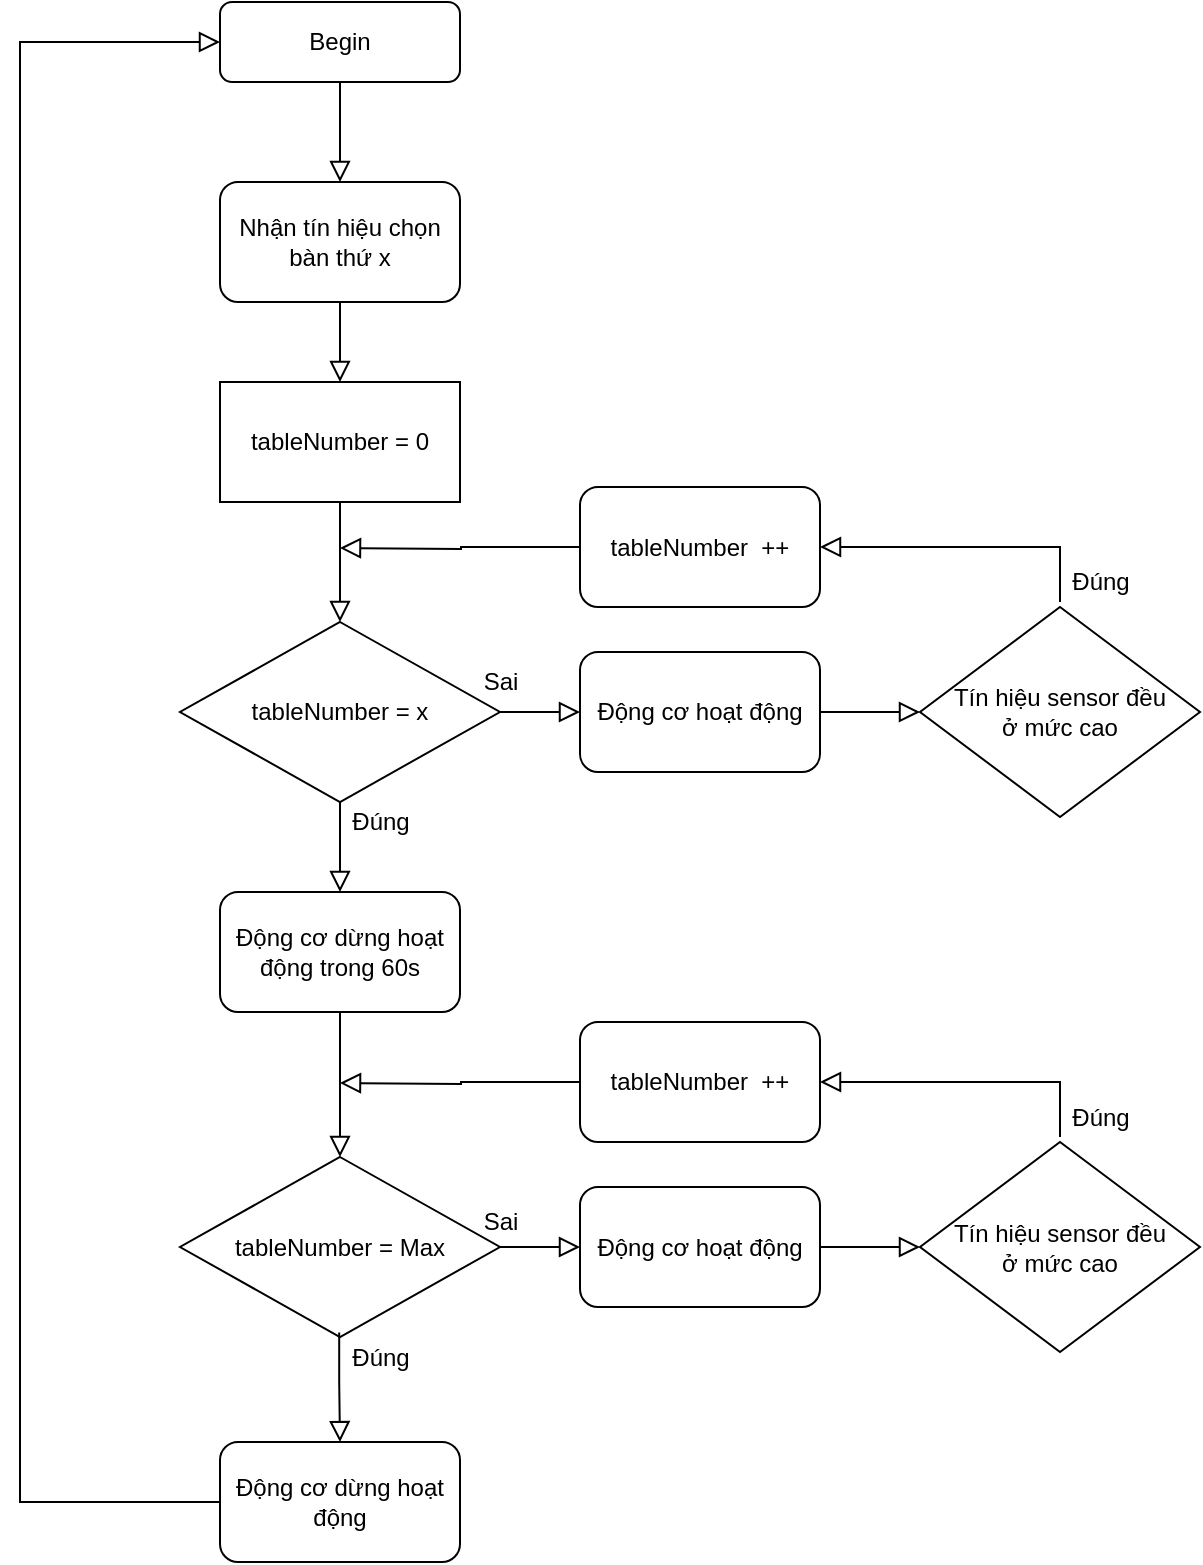 <mxfile version="14.7.0" type="github">
  <diagram id="C5RBs43oDa-KdzZeNtuy" name="Page-1">
    <mxGraphModel dx="1038" dy="617" grid="1" gridSize="10" guides="1" tooltips="1" connect="1" arrows="1" fold="1" page="1" pageScale="1" pageWidth="827" pageHeight="1169" math="0" shadow="0">
      <root>
        <mxCell id="WIyWlLk6GJQsqaUBKTNV-0" />
        <mxCell id="WIyWlLk6GJQsqaUBKTNV-1" parent="WIyWlLk6GJQsqaUBKTNV-0" />
        <mxCell id="WIyWlLk6GJQsqaUBKTNV-2" value="" style="rounded=0;html=1;jettySize=auto;orthogonalLoop=1;fontSize=11;endArrow=block;endFill=0;endSize=8;strokeWidth=1;shadow=0;labelBackgroundColor=none;edgeStyle=orthogonalEdgeStyle;" parent="WIyWlLk6GJQsqaUBKTNV-1" source="WIyWlLk6GJQsqaUBKTNV-3" edge="1">
          <mxGeometry relative="1" as="geometry">
            <mxPoint x="220" y="170" as="targetPoint" />
          </mxGeometry>
        </mxCell>
        <mxCell id="WIyWlLk6GJQsqaUBKTNV-3" value="Begin" style="rounded=1;whiteSpace=wrap;html=1;fontSize=12;glass=0;strokeWidth=1;shadow=0;" parent="WIyWlLk6GJQsqaUBKTNV-1" vertex="1">
          <mxGeometry x="160" y="80" width="120" height="40" as="geometry" />
        </mxCell>
        <mxCell id="ngNnAUoJCKkPHYVkt-OO-0" value="Nhận tín hiệu chọn bàn thứ x" style="rounded=1;whiteSpace=wrap;html=1;" vertex="1" parent="WIyWlLk6GJQsqaUBKTNV-1">
          <mxGeometry x="160" y="170" width="120" height="60" as="geometry" />
        </mxCell>
        <mxCell id="ngNnAUoJCKkPHYVkt-OO-1" value="tableNumber = 0" style="rounded=0;whiteSpace=wrap;html=1;" vertex="1" parent="WIyWlLk6GJQsqaUBKTNV-1">
          <mxGeometry x="160" y="270" width="120" height="60" as="geometry" />
        </mxCell>
        <mxCell id="ngNnAUoJCKkPHYVkt-OO-3" value="" style="rounded=0;html=1;jettySize=auto;orthogonalLoop=1;fontSize=11;endArrow=block;endFill=0;endSize=8;strokeWidth=1;shadow=0;labelBackgroundColor=none;edgeStyle=orthogonalEdgeStyle;exitX=0.5;exitY=1;exitDx=0;exitDy=0;entryX=0.5;entryY=0;entryDx=0;entryDy=0;" edge="1" parent="WIyWlLk6GJQsqaUBKTNV-1" source="ngNnAUoJCKkPHYVkt-OO-0" target="ngNnAUoJCKkPHYVkt-OO-1">
          <mxGeometry relative="1" as="geometry">
            <mxPoint x="230" y="130" as="sourcePoint" />
            <mxPoint x="230" y="180" as="targetPoint" />
          </mxGeometry>
        </mxCell>
        <mxCell id="ngNnAUoJCKkPHYVkt-OO-4" value="tableNumber = x" style="rhombus;whiteSpace=wrap;html=1;" vertex="1" parent="WIyWlLk6GJQsqaUBKTNV-1">
          <mxGeometry x="140" y="390" width="160" height="90" as="geometry" />
        </mxCell>
        <mxCell id="ngNnAUoJCKkPHYVkt-OO-6" value="" style="rounded=0;html=1;jettySize=auto;orthogonalLoop=1;fontSize=11;endArrow=block;endFill=0;endSize=8;strokeWidth=1;shadow=0;labelBackgroundColor=none;edgeStyle=orthogonalEdgeStyle;exitX=0.5;exitY=1;exitDx=0;exitDy=0;entryX=0.5;entryY=0;entryDx=0;entryDy=0;" edge="1" parent="WIyWlLk6GJQsqaUBKTNV-1" source="ngNnAUoJCKkPHYVkt-OO-1" target="ngNnAUoJCKkPHYVkt-OO-4">
          <mxGeometry relative="1" as="geometry">
            <mxPoint x="230" y="130" as="sourcePoint" />
            <mxPoint x="230" y="180" as="targetPoint" />
          </mxGeometry>
        </mxCell>
        <mxCell id="ngNnAUoJCKkPHYVkt-OO-7" value="Động cơ hoạt động" style="rounded=1;whiteSpace=wrap;html=1;" vertex="1" parent="WIyWlLk6GJQsqaUBKTNV-1">
          <mxGeometry x="340" y="405" width="120" height="60" as="geometry" />
        </mxCell>
        <mxCell id="ngNnAUoJCKkPHYVkt-OO-8" value="" style="rounded=0;html=1;jettySize=auto;orthogonalLoop=1;fontSize=11;endArrow=block;endFill=0;endSize=8;strokeWidth=1;shadow=0;labelBackgroundColor=none;edgeStyle=orthogonalEdgeStyle;exitX=1;exitY=0.5;exitDx=0;exitDy=0;entryX=0;entryY=0.5;entryDx=0;entryDy=0;" edge="1" parent="WIyWlLk6GJQsqaUBKTNV-1" source="ngNnAUoJCKkPHYVkt-OO-4" target="ngNnAUoJCKkPHYVkt-OO-7">
          <mxGeometry relative="1" as="geometry">
            <mxPoint x="230" y="340" as="sourcePoint" />
            <mxPoint x="230" y="400" as="targetPoint" />
          </mxGeometry>
        </mxCell>
        <mxCell id="ngNnAUoJCKkPHYVkt-OO-9" value="Tín hiệu sensor đều &lt;br&gt;ở mức cao" style="rhombus;whiteSpace=wrap;html=1;" vertex="1" parent="WIyWlLk6GJQsqaUBKTNV-1">
          <mxGeometry x="510" y="382.5" width="140" height="105" as="geometry" />
        </mxCell>
        <mxCell id="ngNnAUoJCKkPHYVkt-OO-10" value="" style="rounded=0;html=1;jettySize=auto;orthogonalLoop=1;fontSize=11;endArrow=block;endFill=0;endSize=8;strokeWidth=1;shadow=0;labelBackgroundColor=none;edgeStyle=orthogonalEdgeStyle;exitX=1;exitY=0.5;exitDx=0;exitDy=0;entryX=0;entryY=0.5;entryDx=0;entryDy=0;" edge="1" parent="WIyWlLk6GJQsqaUBKTNV-1" source="ngNnAUoJCKkPHYVkt-OO-7" target="ngNnAUoJCKkPHYVkt-OO-9">
          <mxGeometry relative="1" as="geometry">
            <mxPoint x="240" y="350" as="sourcePoint" />
            <mxPoint x="240" y="410" as="targetPoint" />
          </mxGeometry>
        </mxCell>
        <mxCell id="ngNnAUoJCKkPHYVkt-OO-11" value="tableNumber&amp;nbsp; ++" style="rounded=1;whiteSpace=wrap;html=1;" vertex="1" parent="WIyWlLk6GJQsqaUBKTNV-1">
          <mxGeometry x="340" y="322.5" width="120" height="60" as="geometry" />
        </mxCell>
        <mxCell id="ngNnAUoJCKkPHYVkt-OO-12" value="" style="rounded=0;html=1;jettySize=auto;orthogonalLoop=1;fontSize=11;endArrow=block;endFill=0;endSize=8;strokeWidth=1;shadow=0;labelBackgroundColor=none;edgeStyle=orthogonalEdgeStyle;entryX=1;entryY=0.5;entryDx=0;entryDy=0;" edge="1" parent="WIyWlLk6GJQsqaUBKTNV-1" target="ngNnAUoJCKkPHYVkt-OO-11">
          <mxGeometry relative="1" as="geometry">
            <mxPoint x="580" y="380" as="sourcePoint" />
            <mxPoint x="250" y="420" as="targetPoint" />
            <Array as="points">
              <mxPoint x="580" y="353" />
            </Array>
          </mxGeometry>
        </mxCell>
        <mxCell id="ngNnAUoJCKkPHYVkt-OO-13" value="Đúng" style="text;html=1;align=center;verticalAlign=middle;resizable=0;points=[];autosize=1;strokeColor=none;" vertex="1" parent="WIyWlLk6GJQsqaUBKTNV-1">
          <mxGeometry x="580" y="360" width="40" height="20" as="geometry" />
        </mxCell>
        <mxCell id="ngNnAUoJCKkPHYVkt-OO-14" value="" style="rounded=0;html=1;jettySize=auto;orthogonalLoop=1;fontSize=11;endArrow=block;endFill=0;endSize=8;strokeWidth=1;shadow=0;labelBackgroundColor=none;edgeStyle=orthogonalEdgeStyle;exitX=0;exitY=0.5;exitDx=0;exitDy=0;" edge="1" parent="WIyWlLk6GJQsqaUBKTNV-1" source="ngNnAUoJCKkPHYVkt-OO-11">
          <mxGeometry relative="1" as="geometry">
            <mxPoint x="260" y="370" as="sourcePoint" />
            <mxPoint x="220" y="353" as="targetPoint" />
          </mxGeometry>
        </mxCell>
        <mxCell id="ngNnAUoJCKkPHYVkt-OO-15" value="Động cơ dừng hoạt động trong 60s" style="rounded=1;whiteSpace=wrap;html=1;" vertex="1" parent="WIyWlLk6GJQsqaUBKTNV-1">
          <mxGeometry x="160" y="525" width="120" height="60" as="geometry" />
        </mxCell>
        <mxCell id="ngNnAUoJCKkPHYVkt-OO-16" value="" style="rounded=0;html=1;jettySize=auto;orthogonalLoop=1;fontSize=11;endArrow=block;endFill=0;endSize=8;strokeWidth=1;shadow=0;labelBackgroundColor=none;edgeStyle=orthogonalEdgeStyle;exitX=0.5;exitY=1;exitDx=0;exitDy=0;entryX=0.5;entryY=0;entryDx=0;entryDy=0;" edge="1" parent="WIyWlLk6GJQsqaUBKTNV-1" source="ngNnAUoJCKkPHYVkt-OO-4" target="ngNnAUoJCKkPHYVkt-OO-15">
          <mxGeometry relative="1" as="geometry">
            <mxPoint x="270" y="380" as="sourcePoint" />
            <mxPoint x="220" y="520" as="targetPoint" />
          </mxGeometry>
        </mxCell>
        <mxCell id="ngNnAUoJCKkPHYVkt-OO-17" value="tableNumber = Max" style="rhombus;whiteSpace=wrap;html=1;" vertex="1" parent="WIyWlLk6GJQsqaUBKTNV-1">
          <mxGeometry x="140" y="657.5" width="160" height="90" as="geometry" />
        </mxCell>
        <mxCell id="ngNnAUoJCKkPHYVkt-OO-18" value="" style="rounded=0;html=1;jettySize=auto;orthogonalLoop=1;fontSize=11;endArrow=block;endFill=0;endSize=8;strokeWidth=1;shadow=0;labelBackgroundColor=none;edgeStyle=orthogonalEdgeStyle;exitX=0.5;exitY=1;exitDx=0;exitDy=0;entryX=0.5;entryY=0;entryDx=0;entryDy=0;" edge="1" parent="WIyWlLk6GJQsqaUBKTNV-1" target="ngNnAUoJCKkPHYVkt-OO-17" source="ngNnAUoJCKkPHYVkt-OO-15">
          <mxGeometry relative="1" as="geometry">
            <mxPoint x="220" y="597.5" as="sourcePoint" />
            <mxPoint x="230" y="447.5" as="targetPoint" />
          </mxGeometry>
        </mxCell>
        <mxCell id="ngNnAUoJCKkPHYVkt-OO-19" value="Động cơ hoạt động" style="rounded=1;whiteSpace=wrap;html=1;" vertex="1" parent="WIyWlLk6GJQsqaUBKTNV-1">
          <mxGeometry x="340" y="672.5" width="120" height="60" as="geometry" />
        </mxCell>
        <mxCell id="ngNnAUoJCKkPHYVkt-OO-20" value="" style="rounded=0;html=1;jettySize=auto;orthogonalLoop=1;fontSize=11;endArrow=block;endFill=0;endSize=8;strokeWidth=1;shadow=0;labelBackgroundColor=none;edgeStyle=orthogonalEdgeStyle;exitX=1;exitY=0.5;exitDx=0;exitDy=0;entryX=0;entryY=0.5;entryDx=0;entryDy=0;" edge="1" parent="WIyWlLk6GJQsqaUBKTNV-1" source="ngNnAUoJCKkPHYVkt-OO-17" target="ngNnAUoJCKkPHYVkt-OO-19">
          <mxGeometry relative="1" as="geometry">
            <mxPoint x="230" y="607.5" as="sourcePoint" />
            <mxPoint x="230" y="667.5" as="targetPoint" />
          </mxGeometry>
        </mxCell>
        <mxCell id="ngNnAUoJCKkPHYVkt-OO-21" value="Tín hiệu sensor đều &lt;br&gt;ở mức cao" style="rhombus;whiteSpace=wrap;html=1;" vertex="1" parent="WIyWlLk6GJQsqaUBKTNV-1">
          <mxGeometry x="510" y="650" width="140" height="105" as="geometry" />
        </mxCell>
        <mxCell id="ngNnAUoJCKkPHYVkt-OO-22" value="" style="rounded=0;html=1;jettySize=auto;orthogonalLoop=1;fontSize=11;endArrow=block;endFill=0;endSize=8;strokeWidth=1;shadow=0;labelBackgroundColor=none;edgeStyle=orthogonalEdgeStyle;exitX=1;exitY=0.5;exitDx=0;exitDy=0;entryX=0;entryY=0.5;entryDx=0;entryDy=0;" edge="1" parent="WIyWlLk6GJQsqaUBKTNV-1" source="ngNnAUoJCKkPHYVkt-OO-19" target="ngNnAUoJCKkPHYVkt-OO-21">
          <mxGeometry relative="1" as="geometry">
            <mxPoint x="240" y="617.5" as="sourcePoint" />
            <mxPoint x="240" y="677.5" as="targetPoint" />
          </mxGeometry>
        </mxCell>
        <mxCell id="ngNnAUoJCKkPHYVkt-OO-23" value="tableNumber&amp;nbsp; ++" style="rounded=1;whiteSpace=wrap;html=1;" vertex="1" parent="WIyWlLk6GJQsqaUBKTNV-1">
          <mxGeometry x="340" y="590" width="120" height="60" as="geometry" />
        </mxCell>
        <mxCell id="ngNnAUoJCKkPHYVkt-OO-24" value="" style="rounded=0;html=1;jettySize=auto;orthogonalLoop=1;fontSize=11;endArrow=block;endFill=0;endSize=8;strokeWidth=1;shadow=0;labelBackgroundColor=none;edgeStyle=orthogonalEdgeStyle;entryX=1;entryY=0.5;entryDx=0;entryDy=0;" edge="1" parent="WIyWlLk6GJQsqaUBKTNV-1" target="ngNnAUoJCKkPHYVkt-OO-23">
          <mxGeometry relative="1" as="geometry">
            <mxPoint x="580" y="647.5" as="sourcePoint" />
            <mxPoint x="250" y="687.5" as="targetPoint" />
            <Array as="points">
              <mxPoint x="580" y="620.5" />
            </Array>
          </mxGeometry>
        </mxCell>
        <mxCell id="ngNnAUoJCKkPHYVkt-OO-25" value="Đúng" style="text;html=1;align=center;verticalAlign=middle;resizable=0;points=[];autosize=1;strokeColor=none;" vertex="1" parent="WIyWlLk6GJQsqaUBKTNV-1">
          <mxGeometry x="580" y="627.5" width="40" height="20" as="geometry" />
        </mxCell>
        <mxCell id="ngNnAUoJCKkPHYVkt-OO-26" value="" style="rounded=0;html=1;jettySize=auto;orthogonalLoop=1;fontSize=11;endArrow=block;endFill=0;endSize=8;strokeWidth=1;shadow=0;labelBackgroundColor=none;edgeStyle=orthogonalEdgeStyle;exitX=0;exitY=0.5;exitDx=0;exitDy=0;" edge="1" parent="WIyWlLk6GJQsqaUBKTNV-1" source="ngNnAUoJCKkPHYVkt-OO-23">
          <mxGeometry relative="1" as="geometry">
            <mxPoint x="260" y="637.5" as="sourcePoint" />
            <mxPoint x="220" y="620.5" as="targetPoint" />
          </mxGeometry>
        </mxCell>
        <mxCell id="ngNnAUoJCKkPHYVkt-OO-27" value="Sai" style="text;html=1;align=center;verticalAlign=middle;resizable=0;points=[];autosize=1;strokeColor=none;" vertex="1" parent="WIyWlLk6GJQsqaUBKTNV-1">
          <mxGeometry x="285" y="410" width="30" height="20" as="geometry" />
        </mxCell>
        <mxCell id="ngNnAUoJCKkPHYVkt-OO-28" value="Đúng" style="text;html=1;align=center;verticalAlign=middle;resizable=0;points=[];autosize=1;strokeColor=none;" vertex="1" parent="WIyWlLk6GJQsqaUBKTNV-1">
          <mxGeometry x="220" y="480" width="40" height="20" as="geometry" />
        </mxCell>
        <mxCell id="ngNnAUoJCKkPHYVkt-OO-29" value="Sai" style="text;html=1;align=center;verticalAlign=middle;resizable=0;points=[];autosize=1;strokeColor=none;" vertex="1" parent="WIyWlLk6GJQsqaUBKTNV-1">
          <mxGeometry x="285" y="680" width="30" height="20" as="geometry" />
        </mxCell>
        <mxCell id="ngNnAUoJCKkPHYVkt-OO-30" value="Đúng" style="text;html=1;align=center;verticalAlign=middle;resizable=0;points=[];autosize=1;strokeColor=none;" vertex="1" parent="WIyWlLk6GJQsqaUBKTNV-1">
          <mxGeometry x="220" y="747.5" width="40" height="20" as="geometry" />
        </mxCell>
        <mxCell id="ngNnAUoJCKkPHYVkt-OO-32" value="Động cơ dừng hoạt động" style="rounded=1;whiteSpace=wrap;html=1;" vertex="1" parent="WIyWlLk6GJQsqaUBKTNV-1">
          <mxGeometry x="160" y="800" width="120" height="60" as="geometry" />
        </mxCell>
        <mxCell id="ngNnAUoJCKkPHYVkt-OO-33" value="" style="rounded=0;html=1;jettySize=auto;orthogonalLoop=1;fontSize=11;endArrow=block;endFill=0;endSize=8;strokeWidth=1;shadow=0;labelBackgroundColor=none;edgeStyle=orthogonalEdgeStyle;entryX=0.5;entryY=0;entryDx=0;entryDy=0;exitX=-0.01;exitY=-0.115;exitDx=0;exitDy=0;exitPerimeter=0;" edge="1" parent="WIyWlLk6GJQsqaUBKTNV-1" source="ngNnAUoJCKkPHYVkt-OO-30" target="ngNnAUoJCKkPHYVkt-OO-32">
          <mxGeometry relative="1" as="geometry">
            <mxPoint x="218" y="752" as="sourcePoint" />
            <mxPoint x="230" y="667.5" as="targetPoint" />
            <Array as="points">
              <mxPoint x="220" y="770" />
              <mxPoint x="220" y="770" />
            </Array>
          </mxGeometry>
        </mxCell>
        <mxCell id="ngNnAUoJCKkPHYVkt-OO-34" value="" style="rounded=0;html=1;jettySize=auto;orthogonalLoop=1;fontSize=11;endArrow=block;endFill=0;endSize=8;strokeWidth=1;shadow=0;labelBackgroundColor=none;edgeStyle=orthogonalEdgeStyle;exitX=0;exitY=0.5;exitDx=0;exitDy=0;entryX=0;entryY=0.5;entryDx=0;entryDy=0;" edge="1" parent="WIyWlLk6GJQsqaUBKTNV-1" source="ngNnAUoJCKkPHYVkt-OO-32" target="WIyWlLk6GJQsqaUBKTNV-3">
          <mxGeometry relative="1" as="geometry">
            <mxPoint x="240" y="605" as="sourcePoint" />
            <mxPoint x="80" y="100" as="targetPoint" />
            <Array as="points">
              <mxPoint x="60" y="830" />
              <mxPoint x="60" y="100" />
            </Array>
          </mxGeometry>
        </mxCell>
      </root>
    </mxGraphModel>
  </diagram>
</mxfile>
